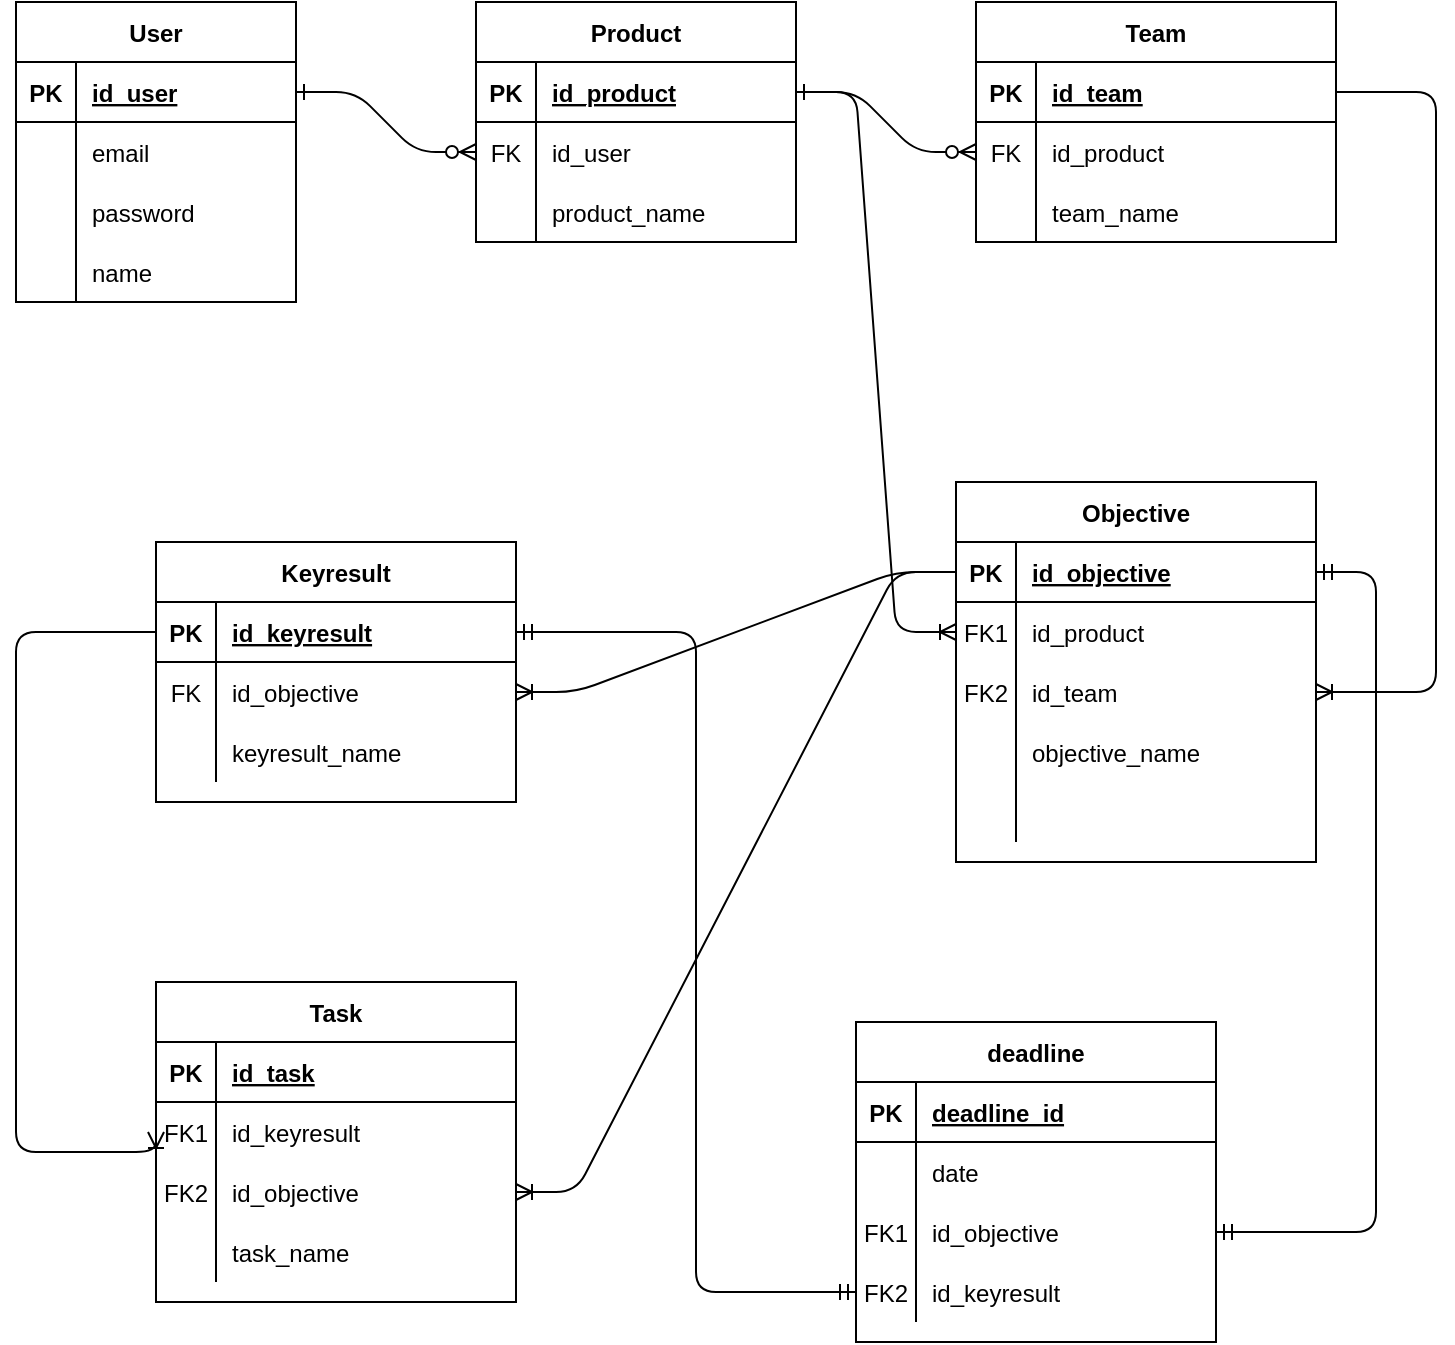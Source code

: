 <mxfile version="14.4.8" type="github">
  <diagram id="R2lEEEUBdFMjLlhIrx00" name="Page-1">
    <mxGraphModel dx="1021" dy="541" grid="1" gridSize="10" guides="1" tooltips="1" connect="1" arrows="1" fold="1" page="1" pageScale="1" pageWidth="850" pageHeight="1100" math="0" shadow="0" extFonts="Permanent Marker^https://fonts.googleapis.com/css?family=Permanent+Marker">
      <root>
        <mxCell id="0" />
        <mxCell id="1" parent="0" />
        <mxCell id="C-vyLk0tnHw3VtMMgP7b-1" value="" style="edgeStyle=entityRelationEdgeStyle;endArrow=ERzeroToMany;startArrow=ERone;endFill=1;startFill=0;" parent="1" source="C-vyLk0tnHw3VtMMgP7b-24" target="C-vyLk0tnHw3VtMMgP7b-6" edge="1">
          <mxGeometry width="100" height="100" relative="1" as="geometry">
            <mxPoint x="340" y="720" as="sourcePoint" />
            <mxPoint x="440" y="620" as="targetPoint" />
          </mxGeometry>
        </mxCell>
        <mxCell id="C-vyLk0tnHw3VtMMgP7b-12" value="" style="edgeStyle=entityRelationEdgeStyle;endArrow=ERzeroToMany;startArrow=ERone;endFill=1;startFill=0;entryX=0;entryY=0.5;entryDx=0;entryDy=0;" parent="1" source="C-vyLk0tnHw3VtMMgP7b-3" target="EZFJRwTgaztwTsdIO9kQ-43" edge="1">
          <mxGeometry width="100" height="100" relative="1" as="geometry">
            <mxPoint x="400" y="180" as="sourcePoint" />
            <mxPoint x="540" y="125" as="targetPoint" />
          </mxGeometry>
        </mxCell>
        <mxCell id="C-vyLk0tnHw3VtMMgP7b-2" value="Product" style="shape=table;startSize=30;container=1;collapsible=1;childLayout=tableLayout;fixedRows=1;rowLines=0;fontStyle=1;align=center;resizeLast=1;" parent="1" vertex="1">
          <mxGeometry x="310" y="60" width="160" height="120" as="geometry" />
        </mxCell>
        <mxCell id="C-vyLk0tnHw3VtMMgP7b-3" value="" style="shape=partialRectangle;collapsible=0;dropTarget=0;pointerEvents=0;fillColor=none;points=[[0,0.5],[1,0.5]];portConstraint=eastwest;top=0;left=0;right=0;bottom=1;" parent="C-vyLk0tnHw3VtMMgP7b-2" vertex="1">
          <mxGeometry y="30" width="160" height="30" as="geometry" />
        </mxCell>
        <mxCell id="C-vyLk0tnHw3VtMMgP7b-4" value="PK" style="shape=partialRectangle;overflow=hidden;connectable=0;fillColor=none;top=0;left=0;bottom=0;right=0;fontStyle=1;" parent="C-vyLk0tnHw3VtMMgP7b-3" vertex="1">
          <mxGeometry width="30" height="30" as="geometry" />
        </mxCell>
        <mxCell id="C-vyLk0tnHw3VtMMgP7b-5" value="id_product" style="shape=partialRectangle;overflow=hidden;connectable=0;fillColor=none;top=0;left=0;bottom=0;right=0;align=left;spacingLeft=6;fontStyle=5;" parent="C-vyLk0tnHw3VtMMgP7b-3" vertex="1">
          <mxGeometry x="30" width="130" height="30" as="geometry" />
        </mxCell>
        <mxCell id="C-vyLk0tnHw3VtMMgP7b-6" value="" style="shape=partialRectangle;collapsible=0;dropTarget=0;pointerEvents=0;fillColor=none;points=[[0,0.5],[1,0.5]];portConstraint=eastwest;top=0;left=0;right=0;bottom=0;" parent="C-vyLk0tnHw3VtMMgP7b-2" vertex="1">
          <mxGeometry y="60" width="160" height="30" as="geometry" />
        </mxCell>
        <mxCell id="C-vyLk0tnHw3VtMMgP7b-7" value="FK" style="shape=partialRectangle;overflow=hidden;connectable=0;fillColor=none;top=0;left=0;bottom=0;right=0;" parent="C-vyLk0tnHw3VtMMgP7b-6" vertex="1">
          <mxGeometry width="30" height="30" as="geometry" />
        </mxCell>
        <mxCell id="C-vyLk0tnHw3VtMMgP7b-8" value="id_user" style="shape=partialRectangle;overflow=hidden;connectable=0;fillColor=none;top=0;left=0;bottom=0;right=0;align=left;spacingLeft=6;" parent="C-vyLk0tnHw3VtMMgP7b-6" vertex="1">
          <mxGeometry x="30" width="130" height="30" as="geometry" />
        </mxCell>
        <mxCell id="C-vyLk0tnHw3VtMMgP7b-9" value="" style="shape=partialRectangle;collapsible=0;dropTarget=0;pointerEvents=0;fillColor=none;points=[[0,0.5],[1,0.5]];portConstraint=eastwest;top=0;left=0;right=0;bottom=0;" parent="C-vyLk0tnHw3VtMMgP7b-2" vertex="1">
          <mxGeometry y="90" width="160" height="30" as="geometry" />
        </mxCell>
        <mxCell id="C-vyLk0tnHw3VtMMgP7b-10" value="" style="shape=partialRectangle;overflow=hidden;connectable=0;fillColor=none;top=0;left=0;bottom=0;right=0;" parent="C-vyLk0tnHw3VtMMgP7b-9" vertex="1">
          <mxGeometry width="30" height="30" as="geometry" />
        </mxCell>
        <mxCell id="C-vyLk0tnHw3VtMMgP7b-11" value="product_name" style="shape=partialRectangle;overflow=hidden;connectable=0;fillColor=none;top=0;left=0;bottom=0;right=0;align=left;spacingLeft=6;" parent="C-vyLk0tnHw3VtMMgP7b-9" vertex="1">
          <mxGeometry x="30" width="130" height="30" as="geometry" />
        </mxCell>
        <mxCell id="C-vyLk0tnHw3VtMMgP7b-23" value="User" style="shape=table;startSize=30;container=1;collapsible=1;childLayout=tableLayout;fixedRows=1;rowLines=0;fontStyle=1;align=center;resizeLast=1;" parent="1" vertex="1">
          <mxGeometry x="80" y="60" width="140" height="150" as="geometry" />
        </mxCell>
        <mxCell id="C-vyLk0tnHw3VtMMgP7b-24" value="" style="shape=partialRectangle;collapsible=0;dropTarget=0;pointerEvents=0;fillColor=none;points=[[0,0.5],[1,0.5]];portConstraint=eastwest;top=0;left=0;right=0;bottom=1;" parent="C-vyLk0tnHw3VtMMgP7b-23" vertex="1">
          <mxGeometry y="30" width="140" height="30" as="geometry" />
        </mxCell>
        <mxCell id="C-vyLk0tnHw3VtMMgP7b-25" value="PK" style="shape=partialRectangle;overflow=hidden;connectable=0;fillColor=none;top=0;left=0;bottom=0;right=0;fontStyle=1;" parent="C-vyLk0tnHw3VtMMgP7b-24" vertex="1">
          <mxGeometry width="30" height="30" as="geometry" />
        </mxCell>
        <mxCell id="C-vyLk0tnHw3VtMMgP7b-26" value="id_user" style="shape=partialRectangle;overflow=hidden;connectable=0;fillColor=none;top=0;left=0;bottom=0;right=0;align=left;spacingLeft=6;fontStyle=5;" parent="C-vyLk0tnHw3VtMMgP7b-24" vertex="1">
          <mxGeometry x="30" width="110" height="30" as="geometry" />
        </mxCell>
        <mxCell id="C-vyLk0tnHw3VtMMgP7b-27" value="" style="shape=partialRectangle;collapsible=0;dropTarget=0;pointerEvents=0;fillColor=none;points=[[0,0.5],[1,0.5]];portConstraint=eastwest;top=0;left=0;right=0;bottom=0;" parent="C-vyLk0tnHw3VtMMgP7b-23" vertex="1">
          <mxGeometry y="60" width="140" height="30" as="geometry" />
        </mxCell>
        <mxCell id="C-vyLk0tnHw3VtMMgP7b-28" value="" style="shape=partialRectangle;overflow=hidden;connectable=0;fillColor=none;top=0;left=0;bottom=0;right=0;" parent="C-vyLk0tnHw3VtMMgP7b-27" vertex="1">
          <mxGeometry width="30" height="30" as="geometry" />
        </mxCell>
        <mxCell id="C-vyLk0tnHw3VtMMgP7b-29" value="email" style="shape=partialRectangle;overflow=hidden;connectable=0;fillColor=none;top=0;left=0;bottom=0;right=0;align=left;spacingLeft=6;" parent="C-vyLk0tnHw3VtMMgP7b-27" vertex="1">
          <mxGeometry x="30" width="110" height="30" as="geometry" />
        </mxCell>
        <mxCell id="EZFJRwTgaztwTsdIO9kQ-46" value="" style="shape=partialRectangle;collapsible=0;dropTarget=0;pointerEvents=0;fillColor=none;top=0;left=0;bottom=0;right=0;points=[[0,0.5],[1,0.5]];portConstraint=eastwest;" parent="C-vyLk0tnHw3VtMMgP7b-23" vertex="1">
          <mxGeometry y="90" width="140" height="30" as="geometry" />
        </mxCell>
        <mxCell id="EZFJRwTgaztwTsdIO9kQ-47" value="" style="shape=partialRectangle;connectable=0;fillColor=none;top=0;left=0;bottom=0;right=0;editable=1;overflow=hidden;" parent="EZFJRwTgaztwTsdIO9kQ-46" vertex="1">
          <mxGeometry width="30" height="30" as="geometry" />
        </mxCell>
        <mxCell id="EZFJRwTgaztwTsdIO9kQ-48" value="password" style="shape=partialRectangle;connectable=0;fillColor=none;top=0;left=0;bottom=0;right=0;align=left;spacingLeft=6;overflow=hidden;" parent="EZFJRwTgaztwTsdIO9kQ-46" vertex="1">
          <mxGeometry x="30" width="110" height="30" as="geometry" />
        </mxCell>
        <mxCell id="EZFJRwTgaztwTsdIO9kQ-49" value="" style="shape=partialRectangle;collapsible=0;dropTarget=0;pointerEvents=0;fillColor=none;top=0;left=0;bottom=0;right=0;points=[[0,0.5],[1,0.5]];portConstraint=eastwest;" parent="C-vyLk0tnHw3VtMMgP7b-23" vertex="1">
          <mxGeometry y="120" width="140" height="30" as="geometry" />
        </mxCell>
        <mxCell id="EZFJRwTgaztwTsdIO9kQ-50" value="" style="shape=partialRectangle;connectable=0;fillColor=none;top=0;left=0;bottom=0;right=0;editable=1;overflow=hidden;" parent="EZFJRwTgaztwTsdIO9kQ-49" vertex="1">
          <mxGeometry width="30" height="30" as="geometry" />
        </mxCell>
        <mxCell id="EZFJRwTgaztwTsdIO9kQ-51" value="name" style="shape=partialRectangle;connectable=0;fillColor=none;top=0;left=0;bottom=0;right=0;align=left;spacingLeft=6;overflow=hidden;" parent="EZFJRwTgaztwTsdIO9kQ-49" vertex="1">
          <mxGeometry x="30" width="110" height="30" as="geometry" />
        </mxCell>
        <mxCell id="EZFJRwTgaztwTsdIO9kQ-16" value="Objective" style="shape=table;startSize=30;container=1;collapsible=1;childLayout=tableLayout;fixedRows=1;rowLines=0;fontStyle=1;align=center;resizeLast=1;" parent="1" vertex="1">
          <mxGeometry x="550" y="300" width="180" height="190" as="geometry" />
        </mxCell>
        <mxCell id="EZFJRwTgaztwTsdIO9kQ-17" value="" style="shape=partialRectangle;collapsible=0;dropTarget=0;pointerEvents=0;fillColor=none;top=0;left=0;bottom=1;right=0;points=[[0,0.5],[1,0.5]];portConstraint=eastwest;" parent="EZFJRwTgaztwTsdIO9kQ-16" vertex="1">
          <mxGeometry y="30" width="180" height="30" as="geometry" />
        </mxCell>
        <mxCell id="EZFJRwTgaztwTsdIO9kQ-18" value="PK" style="shape=partialRectangle;connectable=0;fillColor=none;top=0;left=0;bottom=0;right=0;fontStyle=1;overflow=hidden;" parent="EZFJRwTgaztwTsdIO9kQ-17" vertex="1">
          <mxGeometry width="30" height="30" as="geometry" />
        </mxCell>
        <mxCell id="EZFJRwTgaztwTsdIO9kQ-19" value="id_objective" style="shape=partialRectangle;connectable=0;fillColor=none;top=0;left=0;bottom=0;right=0;align=left;spacingLeft=6;fontStyle=5;overflow=hidden;" parent="EZFJRwTgaztwTsdIO9kQ-17" vertex="1">
          <mxGeometry x="30" width="150" height="30" as="geometry" />
        </mxCell>
        <mxCell id="EZFJRwTgaztwTsdIO9kQ-59" value="" style="shape=partialRectangle;collapsible=0;dropTarget=0;pointerEvents=0;fillColor=none;top=0;left=0;bottom=0;right=0;points=[[0,0.5],[1,0.5]];portConstraint=eastwest;" parent="EZFJRwTgaztwTsdIO9kQ-16" vertex="1">
          <mxGeometry y="60" width="180" height="30" as="geometry" />
        </mxCell>
        <mxCell id="EZFJRwTgaztwTsdIO9kQ-60" value="FK1" style="shape=partialRectangle;connectable=0;fillColor=none;top=0;left=0;bottom=0;right=0;fontStyle=0;overflow=hidden;" parent="EZFJRwTgaztwTsdIO9kQ-59" vertex="1">
          <mxGeometry width="30" height="30" as="geometry" />
        </mxCell>
        <mxCell id="EZFJRwTgaztwTsdIO9kQ-61" value="id_product" style="shape=partialRectangle;connectable=0;fillColor=none;top=0;left=0;bottom=0;right=0;align=left;spacingLeft=6;fontStyle=0;overflow=hidden;" parent="EZFJRwTgaztwTsdIO9kQ-59" vertex="1">
          <mxGeometry x="30" width="150" height="30" as="geometry" />
        </mxCell>
        <mxCell id="EZFJRwTgaztwTsdIO9kQ-56" value="" style="shape=partialRectangle;collapsible=0;dropTarget=0;pointerEvents=0;fillColor=none;top=0;left=0;bottom=0;right=0;points=[[0,0.5],[1,0.5]];portConstraint=eastwest;" parent="EZFJRwTgaztwTsdIO9kQ-16" vertex="1">
          <mxGeometry y="90" width="180" height="30" as="geometry" />
        </mxCell>
        <mxCell id="EZFJRwTgaztwTsdIO9kQ-57" value="FK2" style="shape=partialRectangle;connectable=0;fillColor=none;top=0;left=0;bottom=0;right=0;fontStyle=0;overflow=hidden;" parent="EZFJRwTgaztwTsdIO9kQ-56" vertex="1">
          <mxGeometry width="30" height="30" as="geometry" />
        </mxCell>
        <mxCell id="EZFJRwTgaztwTsdIO9kQ-58" value="id_team" style="shape=partialRectangle;connectable=0;fillColor=none;top=0;left=0;bottom=0;right=0;align=left;spacingLeft=6;fontStyle=0;overflow=hidden;" parent="EZFJRwTgaztwTsdIO9kQ-56" vertex="1">
          <mxGeometry x="30" width="150" height="30" as="geometry" />
        </mxCell>
        <mxCell id="EZFJRwTgaztwTsdIO9kQ-23" value="" style="shape=partialRectangle;collapsible=0;dropTarget=0;pointerEvents=0;fillColor=none;top=0;left=0;bottom=0;right=0;points=[[0,0.5],[1,0.5]];portConstraint=eastwest;" parent="EZFJRwTgaztwTsdIO9kQ-16" vertex="1">
          <mxGeometry y="120" width="180" height="30" as="geometry" />
        </mxCell>
        <mxCell id="EZFJRwTgaztwTsdIO9kQ-24" value="" style="shape=partialRectangle;connectable=0;fillColor=none;top=0;left=0;bottom=0;right=0;editable=1;overflow=hidden;" parent="EZFJRwTgaztwTsdIO9kQ-23" vertex="1">
          <mxGeometry width="30" height="30" as="geometry" />
        </mxCell>
        <mxCell id="EZFJRwTgaztwTsdIO9kQ-25" value="objective_name" style="shape=partialRectangle;connectable=0;fillColor=none;top=0;left=0;bottom=0;right=0;align=left;spacingLeft=6;overflow=hidden;" parent="EZFJRwTgaztwTsdIO9kQ-23" vertex="1">
          <mxGeometry x="30" width="150" height="30" as="geometry" />
        </mxCell>
        <mxCell id="EZFJRwTgaztwTsdIO9kQ-78" value="" style="shape=partialRectangle;collapsible=0;dropTarget=0;pointerEvents=0;fillColor=none;top=0;left=0;bottom=0;right=0;points=[[0,0.5],[1,0.5]];portConstraint=eastwest;" parent="EZFJRwTgaztwTsdIO9kQ-16" vertex="1">
          <mxGeometry y="150" width="180" height="30" as="geometry" />
        </mxCell>
        <mxCell id="EZFJRwTgaztwTsdIO9kQ-79" value="" style="shape=partialRectangle;connectable=0;fillColor=none;top=0;left=0;bottom=0;right=0;editable=1;overflow=hidden;" parent="EZFJRwTgaztwTsdIO9kQ-78" vertex="1">
          <mxGeometry width="30" height="30" as="geometry" />
        </mxCell>
        <mxCell id="EZFJRwTgaztwTsdIO9kQ-80" value="" style="shape=partialRectangle;connectable=0;fillColor=none;top=0;left=0;bottom=0;right=0;align=left;spacingLeft=6;overflow=hidden;" parent="EZFJRwTgaztwTsdIO9kQ-78" vertex="1">
          <mxGeometry x="30" width="150" height="30" as="geometry" />
        </mxCell>
        <mxCell id="EZFJRwTgaztwTsdIO9kQ-29" value="Team" style="shape=table;startSize=30;container=1;collapsible=1;childLayout=tableLayout;fixedRows=1;rowLines=0;fontStyle=1;align=center;resizeLast=1;" parent="1" vertex="1">
          <mxGeometry x="560" y="60" width="180" height="120" as="geometry" />
        </mxCell>
        <mxCell id="EZFJRwTgaztwTsdIO9kQ-30" value="" style="shape=partialRectangle;collapsible=0;dropTarget=0;pointerEvents=0;fillColor=none;top=0;left=0;bottom=1;right=0;points=[[0,0.5],[1,0.5]];portConstraint=eastwest;" parent="EZFJRwTgaztwTsdIO9kQ-29" vertex="1">
          <mxGeometry y="30" width="180" height="30" as="geometry" />
        </mxCell>
        <mxCell id="EZFJRwTgaztwTsdIO9kQ-31" value="PK" style="shape=partialRectangle;connectable=0;fillColor=none;top=0;left=0;bottom=0;right=0;fontStyle=1;overflow=hidden;" parent="EZFJRwTgaztwTsdIO9kQ-30" vertex="1">
          <mxGeometry width="30" height="30" as="geometry" />
        </mxCell>
        <mxCell id="EZFJRwTgaztwTsdIO9kQ-32" value="id_team" style="shape=partialRectangle;connectable=0;fillColor=none;top=0;left=0;bottom=0;right=0;align=left;spacingLeft=6;fontStyle=5;overflow=hidden;" parent="EZFJRwTgaztwTsdIO9kQ-30" vertex="1">
          <mxGeometry x="30" width="150" height="30" as="geometry" />
        </mxCell>
        <mxCell id="EZFJRwTgaztwTsdIO9kQ-43" value="" style="shape=partialRectangle;collapsible=0;dropTarget=0;pointerEvents=0;fillColor=none;top=0;left=0;bottom=0;right=0;points=[[0,0.5],[1,0.5]];portConstraint=eastwest;" parent="EZFJRwTgaztwTsdIO9kQ-29" vertex="1">
          <mxGeometry y="60" width="180" height="30" as="geometry" />
        </mxCell>
        <mxCell id="EZFJRwTgaztwTsdIO9kQ-44" value="FK" style="shape=partialRectangle;connectable=0;fillColor=none;top=0;left=0;bottom=0;right=0;fontStyle=0;overflow=hidden;" parent="EZFJRwTgaztwTsdIO9kQ-43" vertex="1">
          <mxGeometry width="30" height="30" as="geometry" />
        </mxCell>
        <mxCell id="EZFJRwTgaztwTsdIO9kQ-45" value="id_product" style="shape=partialRectangle;connectable=0;fillColor=none;top=0;left=0;bottom=0;right=0;align=left;spacingLeft=6;fontStyle=0;overflow=hidden;" parent="EZFJRwTgaztwTsdIO9kQ-43" vertex="1">
          <mxGeometry x="30" width="150" height="30" as="geometry" />
        </mxCell>
        <mxCell id="EZFJRwTgaztwTsdIO9kQ-36" value="" style="shape=partialRectangle;collapsible=0;dropTarget=0;pointerEvents=0;fillColor=none;top=0;left=0;bottom=0;right=0;points=[[0,0.5],[1,0.5]];portConstraint=eastwest;" parent="EZFJRwTgaztwTsdIO9kQ-29" vertex="1">
          <mxGeometry y="90" width="180" height="30" as="geometry" />
        </mxCell>
        <mxCell id="EZFJRwTgaztwTsdIO9kQ-37" value="" style="shape=partialRectangle;connectable=0;fillColor=none;top=0;left=0;bottom=0;right=0;editable=1;overflow=hidden;" parent="EZFJRwTgaztwTsdIO9kQ-36" vertex="1">
          <mxGeometry width="30" height="30" as="geometry" />
        </mxCell>
        <mxCell id="EZFJRwTgaztwTsdIO9kQ-38" value="team_name" style="shape=partialRectangle;connectable=0;fillColor=none;top=0;left=0;bottom=0;right=0;align=left;spacingLeft=6;overflow=hidden;" parent="EZFJRwTgaztwTsdIO9kQ-36" vertex="1">
          <mxGeometry x="30" width="150" height="30" as="geometry" />
        </mxCell>
        <mxCell id="EZFJRwTgaztwTsdIO9kQ-65" value="" style="edgeStyle=entityRelationEdgeStyle;fontSize=12;html=1;endArrow=ERoneToMany;entryX=0;entryY=0.5;entryDx=0;entryDy=0;" parent="1" source="C-vyLk0tnHw3VtMMgP7b-3" target="EZFJRwTgaztwTsdIO9kQ-59" edge="1">
          <mxGeometry width="100" height="100" relative="1" as="geometry">
            <mxPoint x="310" y="290" as="sourcePoint" />
            <mxPoint x="520" y="250" as="targetPoint" />
          </mxGeometry>
        </mxCell>
        <mxCell id="EZFJRwTgaztwTsdIO9kQ-67" value="" style="edgeStyle=orthogonalEdgeStyle;fontSize=12;html=1;endArrow=ERoneToMany;entryX=1;entryY=0.5;entryDx=0;entryDy=0;exitX=1;exitY=0.5;exitDx=0;exitDy=0;" parent="1" source="EZFJRwTgaztwTsdIO9kQ-30" target="EZFJRwTgaztwTsdIO9kQ-56" edge="1">
          <mxGeometry width="100" height="100" relative="1" as="geometry">
            <mxPoint x="770" y="117" as="sourcePoint" />
            <mxPoint x="520" y="250" as="targetPoint" />
            <Array as="points">
              <mxPoint x="790" y="105" />
              <mxPoint x="790" y="405" />
            </Array>
          </mxGeometry>
        </mxCell>
        <mxCell id="EZFJRwTgaztwTsdIO9kQ-68" value="Keyresult" style="shape=table;startSize=30;container=1;collapsible=1;childLayout=tableLayout;fixedRows=1;rowLines=0;fontStyle=1;align=center;resizeLast=1;" parent="1" vertex="1">
          <mxGeometry x="150" y="330" width="180" height="130" as="geometry" />
        </mxCell>
        <mxCell id="EZFJRwTgaztwTsdIO9kQ-69" value="" style="shape=partialRectangle;collapsible=0;dropTarget=0;pointerEvents=0;fillColor=none;top=0;left=0;bottom=1;right=0;points=[[0,0.5],[1,0.5]];portConstraint=eastwest;" parent="EZFJRwTgaztwTsdIO9kQ-68" vertex="1">
          <mxGeometry y="30" width="180" height="30" as="geometry" />
        </mxCell>
        <mxCell id="EZFJRwTgaztwTsdIO9kQ-70" value="PK" style="shape=partialRectangle;connectable=0;fillColor=none;top=0;left=0;bottom=0;right=0;fontStyle=1;overflow=hidden;" parent="EZFJRwTgaztwTsdIO9kQ-69" vertex="1">
          <mxGeometry width="30" height="30" as="geometry" />
        </mxCell>
        <mxCell id="EZFJRwTgaztwTsdIO9kQ-71" value="id_keyresult" style="shape=partialRectangle;connectable=0;fillColor=none;top=0;left=0;bottom=0;right=0;align=left;spacingLeft=6;fontStyle=5;overflow=hidden;" parent="EZFJRwTgaztwTsdIO9kQ-69" vertex="1">
          <mxGeometry x="30" width="150" height="30" as="geometry" />
        </mxCell>
        <mxCell id="EZFJRwTgaztwTsdIO9kQ-81" value="" style="shape=partialRectangle;collapsible=0;dropTarget=0;pointerEvents=0;fillColor=none;top=0;left=0;bottom=0;right=0;points=[[0,0.5],[1,0.5]];portConstraint=eastwest;" parent="EZFJRwTgaztwTsdIO9kQ-68" vertex="1">
          <mxGeometry y="60" width="180" height="30" as="geometry" />
        </mxCell>
        <mxCell id="EZFJRwTgaztwTsdIO9kQ-82" value="FK" style="shape=partialRectangle;connectable=0;fillColor=none;top=0;left=0;bottom=0;right=0;fontStyle=0;overflow=hidden;" parent="EZFJRwTgaztwTsdIO9kQ-81" vertex="1">
          <mxGeometry width="30" height="30" as="geometry" />
        </mxCell>
        <mxCell id="EZFJRwTgaztwTsdIO9kQ-83" value="id_objective" style="shape=partialRectangle;connectable=0;fillColor=none;top=0;left=0;bottom=0;right=0;align=left;spacingLeft=6;fontStyle=0;overflow=hidden;" parent="EZFJRwTgaztwTsdIO9kQ-81" vertex="1">
          <mxGeometry x="30" width="150" height="30" as="geometry" />
        </mxCell>
        <mxCell id="EZFJRwTgaztwTsdIO9kQ-75" value="" style="shape=partialRectangle;collapsible=0;dropTarget=0;pointerEvents=0;fillColor=none;top=0;left=0;bottom=0;right=0;points=[[0,0.5],[1,0.5]];portConstraint=eastwest;" parent="EZFJRwTgaztwTsdIO9kQ-68" vertex="1">
          <mxGeometry y="90" width="180" height="30" as="geometry" />
        </mxCell>
        <mxCell id="EZFJRwTgaztwTsdIO9kQ-76" value="" style="shape=partialRectangle;connectable=0;fillColor=none;top=0;left=0;bottom=0;right=0;editable=1;overflow=hidden;" parent="EZFJRwTgaztwTsdIO9kQ-75" vertex="1">
          <mxGeometry width="30" height="30" as="geometry" />
        </mxCell>
        <mxCell id="EZFJRwTgaztwTsdIO9kQ-77" value="keyresult_name" style="shape=partialRectangle;connectable=0;fillColor=none;top=0;left=0;bottom=0;right=0;align=left;spacingLeft=6;overflow=hidden;" parent="EZFJRwTgaztwTsdIO9kQ-75" vertex="1">
          <mxGeometry x="30" width="150" height="30" as="geometry" />
        </mxCell>
        <mxCell id="EZFJRwTgaztwTsdIO9kQ-85" value="deadline" style="shape=table;startSize=30;container=1;collapsible=1;childLayout=tableLayout;fixedRows=1;rowLines=0;fontStyle=1;align=center;resizeLast=1;" parent="1" vertex="1">
          <mxGeometry x="500" y="570" width="180" height="160" as="geometry" />
        </mxCell>
        <mxCell id="EZFJRwTgaztwTsdIO9kQ-86" value="" style="shape=partialRectangle;collapsible=0;dropTarget=0;pointerEvents=0;fillColor=none;top=0;left=0;bottom=1;right=0;points=[[0,0.5],[1,0.5]];portConstraint=eastwest;" parent="EZFJRwTgaztwTsdIO9kQ-85" vertex="1">
          <mxGeometry y="30" width="180" height="30" as="geometry" />
        </mxCell>
        <mxCell id="EZFJRwTgaztwTsdIO9kQ-87" value="PK" style="shape=partialRectangle;connectable=0;fillColor=none;top=0;left=0;bottom=0;right=0;fontStyle=1;overflow=hidden;" parent="EZFJRwTgaztwTsdIO9kQ-86" vertex="1">
          <mxGeometry width="30" height="30" as="geometry" />
        </mxCell>
        <mxCell id="EZFJRwTgaztwTsdIO9kQ-88" value="deadline_id" style="shape=partialRectangle;connectable=0;fillColor=none;top=0;left=0;bottom=0;right=0;align=left;spacingLeft=6;fontStyle=5;overflow=hidden;" parent="EZFJRwTgaztwTsdIO9kQ-86" vertex="1">
          <mxGeometry x="30" width="150" height="30" as="geometry" />
        </mxCell>
        <mxCell id="EZFJRwTgaztwTsdIO9kQ-92" value="" style="shape=partialRectangle;collapsible=0;dropTarget=0;pointerEvents=0;fillColor=none;top=0;left=0;bottom=0;right=0;points=[[0,0.5],[1,0.5]];portConstraint=eastwest;" parent="EZFJRwTgaztwTsdIO9kQ-85" vertex="1">
          <mxGeometry y="60" width="180" height="30" as="geometry" />
        </mxCell>
        <mxCell id="EZFJRwTgaztwTsdIO9kQ-93" value="" style="shape=partialRectangle;connectable=0;fillColor=none;top=0;left=0;bottom=0;right=0;editable=1;overflow=hidden;" parent="EZFJRwTgaztwTsdIO9kQ-92" vertex="1">
          <mxGeometry width="30" height="30" as="geometry" />
        </mxCell>
        <mxCell id="EZFJRwTgaztwTsdIO9kQ-94" value="date" style="shape=partialRectangle;connectable=0;fillColor=none;top=0;left=0;bottom=0;right=0;align=left;spacingLeft=6;overflow=hidden;" parent="EZFJRwTgaztwTsdIO9kQ-92" vertex="1">
          <mxGeometry x="30" width="150" height="30" as="geometry" />
        </mxCell>
        <mxCell id="EZFJRwTgaztwTsdIO9kQ-98" value="" style="shape=partialRectangle;collapsible=0;dropTarget=0;pointerEvents=0;fillColor=none;top=0;left=0;bottom=0;right=0;points=[[0,0.5],[1,0.5]];portConstraint=eastwest;" parent="EZFJRwTgaztwTsdIO9kQ-85" vertex="1">
          <mxGeometry y="90" width="180" height="30" as="geometry" />
        </mxCell>
        <mxCell id="EZFJRwTgaztwTsdIO9kQ-99" value="FK1" style="shape=partialRectangle;connectable=0;fillColor=none;top=0;left=0;bottom=0;right=0;fontStyle=0;overflow=hidden;" parent="EZFJRwTgaztwTsdIO9kQ-98" vertex="1">
          <mxGeometry width="30" height="30" as="geometry" />
        </mxCell>
        <mxCell id="EZFJRwTgaztwTsdIO9kQ-100" value="id_objective" style="shape=partialRectangle;connectable=0;fillColor=none;top=0;left=0;bottom=0;right=0;align=left;spacingLeft=6;fontStyle=0;overflow=hidden;" parent="EZFJRwTgaztwTsdIO9kQ-98" vertex="1">
          <mxGeometry x="30" width="150" height="30" as="geometry" />
        </mxCell>
        <mxCell id="EZFJRwTgaztwTsdIO9kQ-101" value="" style="shape=partialRectangle;collapsible=0;dropTarget=0;pointerEvents=0;fillColor=none;top=0;left=0;bottom=0;right=0;points=[[0,0.5],[1,0.5]];portConstraint=eastwest;" parent="EZFJRwTgaztwTsdIO9kQ-85" vertex="1">
          <mxGeometry y="120" width="180" height="30" as="geometry" />
        </mxCell>
        <mxCell id="EZFJRwTgaztwTsdIO9kQ-102" value="FK2" style="shape=partialRectangle;connectable=0;fillColor=none;top=0;left=0;bottom=0;right=0;fontStyle=0;overflow=hidden;" parent="EZFJRwTgaztwTsdIO9kQ-101" vertex="1">
          <mxGeometry width="30" height="30" as="geometry" />
        </mxCell>
        <mxCell id="EZFJRwTgaztwTsdIO9kQ-103" value="id_keyresult" style="shape=partialRectangle;connectable=0;fillColor=none;top=0;left=0;bottom=0;right=0;align=left;spacingLeft=6;fontStyle=0;overflow=hidden;" parent="EZFJRwTgaztwTsdIO9kQ-101" vertex="1">
          <mxGeometry x="30" width="150" height="30" as="geometry" />
        </mxCell>
        <mxCell id="EZFJRwTgaztwTsdIO9kQ-104" value="" style="edgeStyle=orthogonalEdgeStyle;fontSize=12;html=1;endArrow=ERmandOne;startArrow=ERmandOne;entryX=0;entryY=0.5;entryDx=0;entryDy=0;exitX=1;exitY=0.5;exitDx=0;exitDy=0;" parent="1" source="EZFJRwTgaztwTsdIO9kQ-69" target="EZFJRwTgaztwTsdIO9kQ-101" edge="1">
          <mxGeometry width="100" height="100" relative="1" as="geometry">
            <mxPoint x="220" y="750" as="sourcePoint" />
            <mxPoint x="330" y="650" as="targetPoint" />
            <Array as="points">
              <mxPoint x="420" y="375" />
              <mxPoint x="420" y="705" />
            </Array>
          </mxGeometry>
        </mxCell>
        <mxCell id="EZFJRwTgaztwTsdIO9kQ-107" value="" style="edgeStyle=orthogonalEdgeStyle;fontSize=12;html=1;endArrow=ERmandOne;startArrow=ERmandOne;exitX=1;exitY=0.5;exitDx=0;exitDy=0;" parent="1" source="EZFJRwTgaztwTsdIO9kQ-17" target="EZFJRwTgaztwTsdIO9kQ-98" edge="1">
          <mxGeometry width="100" height="100" relative="1" as="geometry">
            <mxPoint x="230" y="690" as="sourcePoint" />
            <mxPoint x="330" y="590" as="targetPoint" />
            <Array as="points">
              <mxPoint x="760" y="345" />
              <mxPoint x="760" y="675" />
            </Array>
          </mxGeometry>
        </mxCell>
        <mxCell id="snfFHzLHj3h09UmN88GI-2" value="Task" style="shape=table;startSize=30;container=1;collapsible=1;childLayout=tableLayout;fixedRows=1;rowLines=0;fontStyle=1;align=center;resizeLast=1;" vertex="1" parent="1">
          <mxGeometry x="150" y="550" width="180" height="160" as="geometry" />
        </mxCell>
        <mxCell id="snfFHzLHj3h09UmN88GI-3" value="" style="shape=partialRectangle;collapsible=0;dropTarget=0;pointerEvents=0;fillColor=none;top=0;left=0;bottom=1;right=0;points=[[0,0.5],[1,0.5]];portConstraint=eastwest;" vertex="1" parent="snfFHzLHj3h09UmN88GI-2">
          <mxGeometry y="30" width="180" height="30" as="geometry" />
        </mxCell>
        <mxCell id="snfFHzLHj3h09UmN88GI-4" value="PK" style="shape=partialRectangle;connectable=0;fillColor=none;top=0;left=0;bottom=0;right=0;fontStyle=1;overflow=hidden;" vertex="1" parent="snfFHzLHj3h09UmN88GI-3">
          <mxGeometry width="30" height="30" as="geometry" />
        </mxCell>
        <mxCell id="snfFHzLHj3h09UmN88GI-5" value="id_task" style="shape=partialRectangle;connectable=0;fillColor=none;top=0;left=0;bottom=0;right=0;align=left;spacingLeft=6;fontStyle=5;overflow=hidden;" vertex="1" parent="snfFHzLHj3h09UmN88GI-3">
          <mxGeometry x="30" width="150" height="30" as="geometry" />
        </mxCell>
        <mxCell id="snfFHzLHj3h09UmN88GI-15" value="" style="shape=partialRectangle;collapsible=0;dropTarget=0;pointerEvents=0;fillColor=none;top=0;left=0;bottom=0;right=0;points=[[0,0.5],[1,0.5]];portConstraint=eastwest;" vertex="1" parent="snfFHzLHj3h09UmN88GI-2">
          <mxGeometry y="60" width="180" height="30" as="geometry" />
        </mxCell>
        <mxCell id="snfFHzLHj3h09UmN88GI-16" value="FK1" style="shape=partialRectangle;connectable=0;fillColor=none;top=0;left=0;bottom=0;right=0;fontStyle=0;overflow=hidden;" vertex="1" parent="snfFHzLHj3h09UmN88GI-15">
          <mxGeometry width="30" height="30" as="geometry" />
        </mxCell>
        <mxCell id="snfFHzLHj3h09UmN88GI-17" value="id_keyresult" style="shape=partialRectangle;connectable=0;fillColor=none;top=0;left=0;bottom=0;right=0;align=left;spacingLeft=6;fontStyle=0;overflow=hidden;" vertex="1" parent="snfFHzLHj3h09UmN88GI-15">
          <mxGeometry x="30" width="150" height="30" as="geometry" />
        </mxCell>
        <mxCell id="snfFHzLHj3h09UmN88GI-19" value="" style="shape=partialRectangle;collapsible=0;dropTarget=0;pointerEvents=0;fillColor=none;top=0;left=0;bottom=0;right=0;points=[[0,0.5],[1,0.5]];portConstraint=eastwest;" vertex="1" parent="snfFHzLHj3h09UmN88GI-2">
          <mxGeometry y="90" width="180" height="30" as="geometry" />
        </mxCell>
        <mxCell id="snfFHzLHj3h09UmN88GI-20" value="FK2" style="shape=partialRectangle;connectable=0;fillColor=none;top=0;left=0;bottom=0;right=0;fontStyle=0;overflow=hidden;" vertex="1" parent="snfFHzLHj3h09UmN88GI-19">
          <mxGeometry width="30" height="30" as="geometry" />
        </mxCell>
        <mxCell id="snfFHzLHj3h09UmN88GI-21" value="id_objective" style="shape=partialRectangle;connectable=0;fillColor=none;top=0;left=0;bottom=0;right=0;align=left;spacingLeft=6;fontStyle=0;overflow=hidden;" vertex="1" parent="snfFHzLHj3h09UmN88GI-19">
          <mxGeometry x="30" width="150" height="30" as="geometry" />
        </mxCell>
        <mxCell id="snfFHzLHj3h09UmN88GI-6" value="" style="shape=partialRectangle;collapsible=0;dropTarget=0;pointerEvents=0;fillColor=none;top=0;left=0;bottom=0;right=0;points=[[0,0.5],[1,0.5]];portConstraint=eastwest;" vertex="1" parent="snfFHzLHj3h09UmN88GI-2">
          <mxGeometry y="120" width="180" height="30" as="geometry" />
        </mxCell>
        <mxCell id="snfFHzLHj3h09UmN88GI-7" value="" style="shape=partialRectangle;connectable=0;fillColor=none;top=0;left=0;bottom=0;right=0;editable=1;overflow=hidden;" vertex="1" parent="snfFHzLHj3h09UmN88GI-6">
          <mxGeometry width="30" height="30" as="geometry" />
        </mxCell>
        <mxCell id="snfFHzLHj3h09UmN88GI-8" value="task_name" style="shape=partialRectangle;connectable=0;fillColor=none;top=0;left=0;bottom=0;right=0;align=left;spacingLeft=6;overflow=hidden;" vertex="1" parent="snfFHzLHj3h09UmN88GI-6">
          <mxGeometry x="30" width="150" height="30" as="geometry" />
        </mxCell>
        <mxCell id="snfFHzLHj3h09UmN88GI-22" value="" style="edgeStyle=orthogonalEdgeStyle;fontSize=12;html=1;endArrow=ERoneToMany;entryX=0;entryY=0.5;entryDx=0;entryDy=0;exitX=0;exitY=0.5;exitDx=0;exitDy=0;" edge="1" parent="1" source="EZFJRwTgaztwTsdIO9kQ-69" target="snfFHzLHj3h09UmN88GI-15">
          <mxGeometry width="100" height="100" relative="1" as="geometry">
            <mxPoint x="10" y="620" as="sourcePoint" />
            <mxPoint x="110" y="520" as="targetPoint" />
            <Array as="points">
              <mxPoint x="80" y="375" />
              <mxPoint x="80" y="635" />
            </Array>
          </mxGeometry>
        </mxCell>
        <mxCell id="snfFHzLHj3h09UmN88GI-23" value="" style="edgeStyle=entityRelationEdgeStyle;fontSize=12;html=1;endArrow=ERoneToMany;entryX=1;entryY=0.5;entryDx=0;entryDy=0;exitX=0;exitY=0.5;exitDx=0;exitDy=0;" edge="1" parent="1" source="EZFJRwTgaztwTsdIO9kQ-17" target="snfFHzLHj3h09UmN88GI-19">
          <mxGeometry width="100" height="100" relative="1" as="geometry">
            <mxPoint x="460" y="410" as="sourcePoint" />
            <mxPoint x="490" y="410" as="targetPoint" />
          </mxGeometry>
        </mxCell>
        <mxCell id="snfFHzLHj3h09UmN88GI-24" value="" style="edgeStyle=entityRelationEdgeStyle;fontSize=12;html=1;endArrow=ERoneToMany;entryX=1;entryY=0.5;entryDx=0;entryDy=0;exitX=0;exitY=0.5;exitDx=0;exitDy=0;" edge="1" parent="1" source="EZFJRwTgaztwTsdIO9kQ-17" target="EZFJRwTgaztwTsdIO9kQ-81">
          <mxGeometry width="100" height="100" relative="1" as="geometry">
            <mxPoint x="290" y="600" as="sourcePoint" />
            <mxPoint x="390" y="500" as="targetPoint" />
          </mxGeometry>
        </mxCell>
      </root>
    </mxGraphModel>
  </diagram>
</mxfile>
